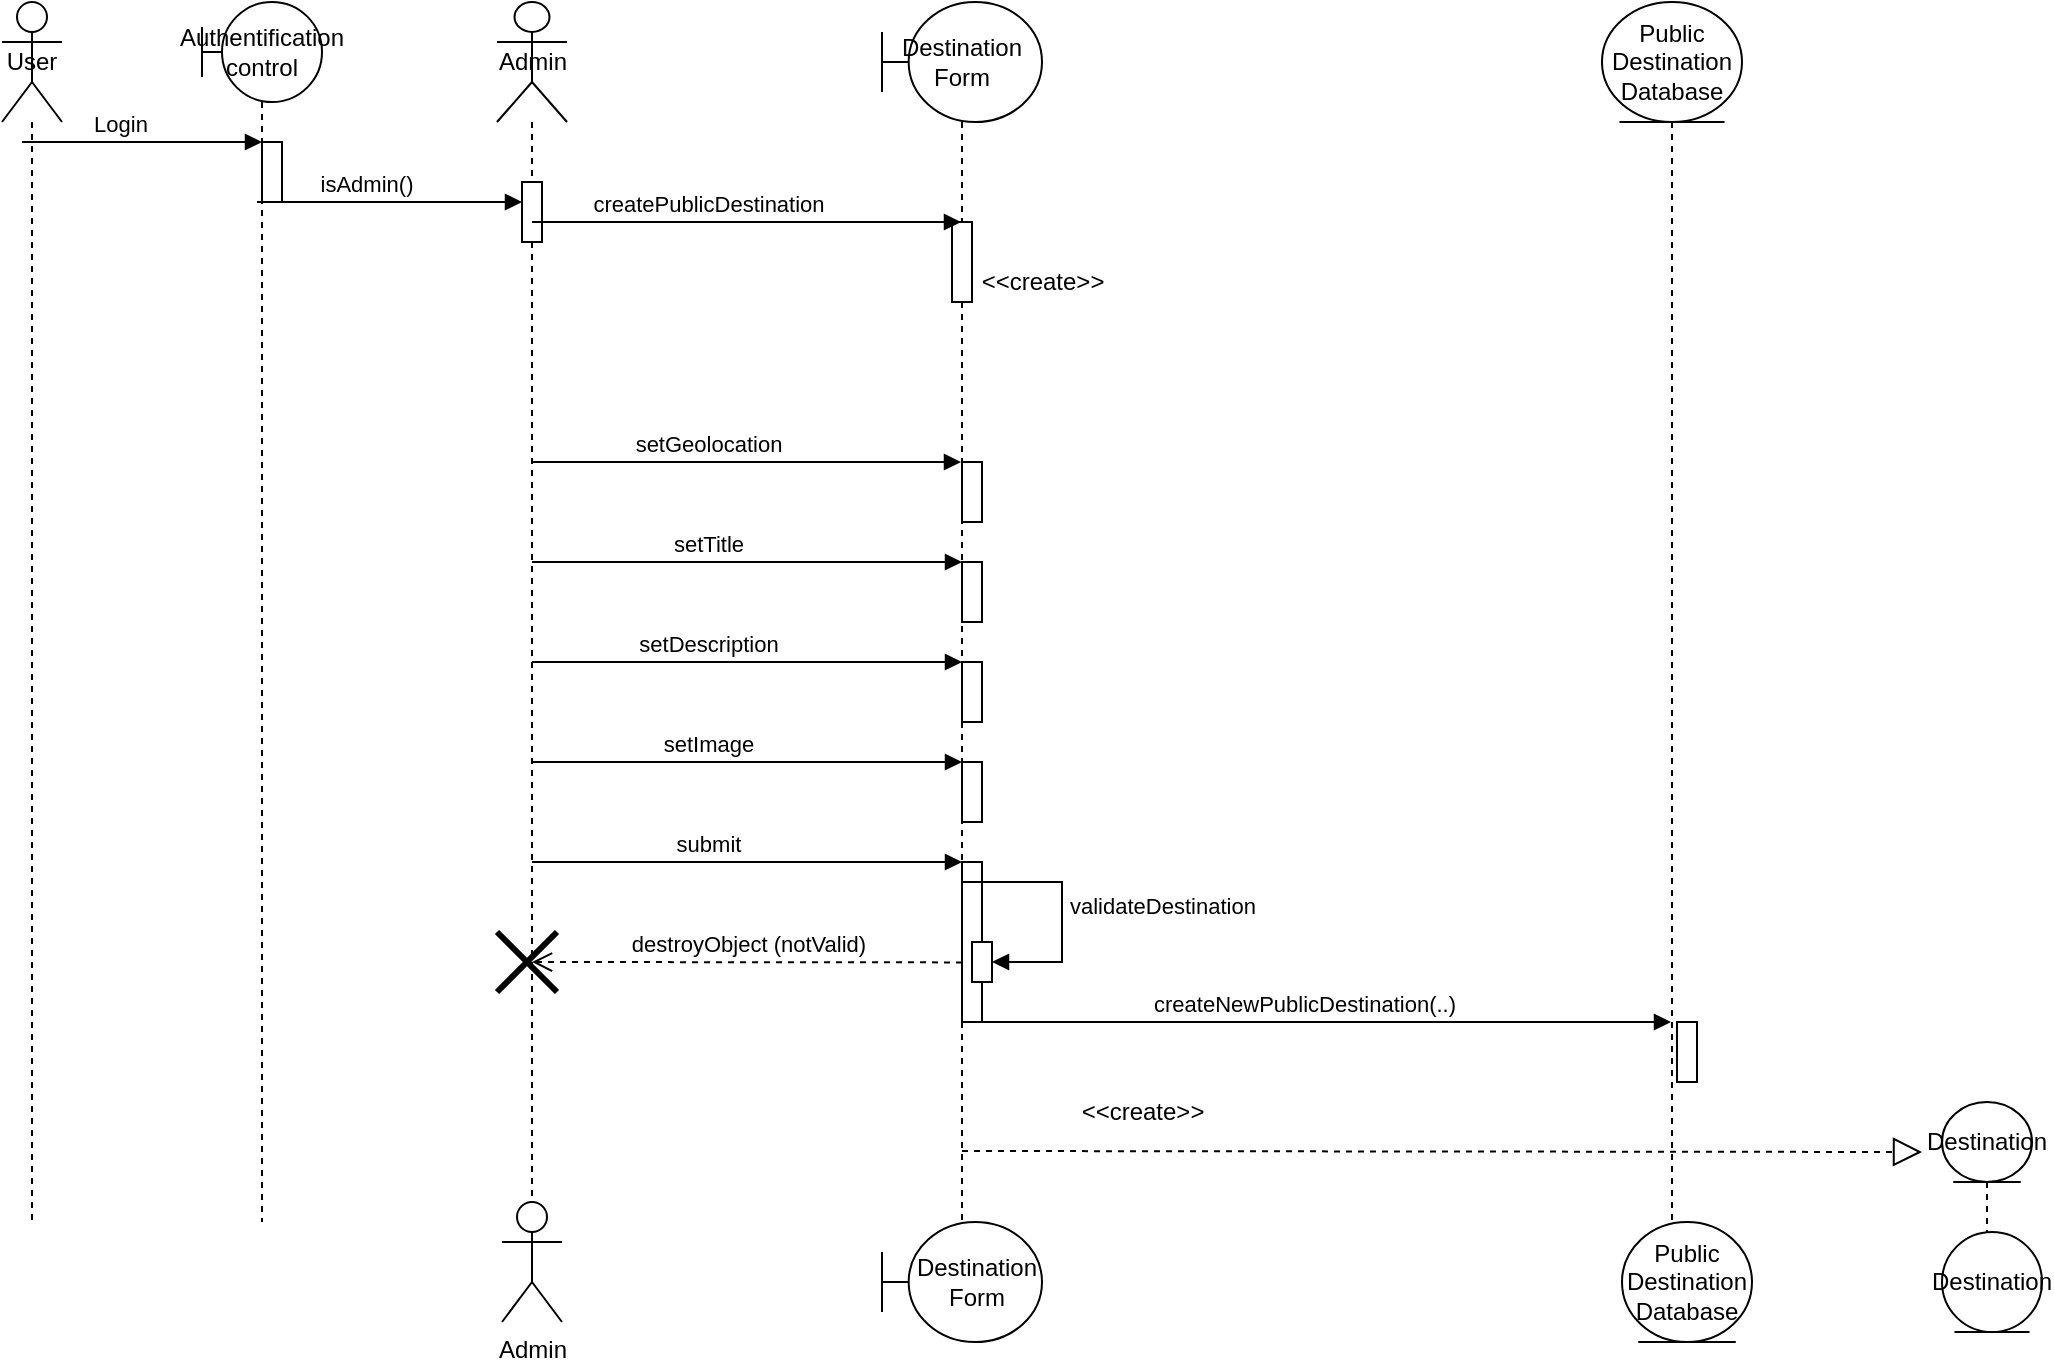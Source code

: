 <mxfile version="21.1.2" type="device">
  <diagram name="Page-1" id="aLbnn5nD4nmpR6Ko-jWS">
    <mxGraphModel dx="1679" dy="491" grid="1" gridSize="10" guides="1" tooltips="1" connect="1" arrows="1" fold="1" page="1" pageScale="1" pageWidth="850" pageHeight="1100" math="0" shadow="0">
      <root>
        <mxCell id="0" />
        <mxCell id="1" parent="0" />
        <mxCell id="1y3fWj2mB8MClri4n722-1" value="Admin" style="shape=umlActor;verticalLabelPosition=bottom;verticalAlign=top;html=1;" vertex="1" parent="1">
          <mxGeometry x="50" y="610" width="30" height="60" as="geometry" />
        </mxCell>
        <mxCell id="1y3fWj2mB8MClri4n722-2" value="Admin" style="shape=umlLifeline;perimeter=lifelinePerimeter;whiteSpace=wrap;html=1;container=1;dropTarget=0;collapsible=0;recursiveResize=0;outlineConnect=0;portConstraint=eastwest;newEdgeStyle={&quot;edgeStyle&quot;:&quot;elbowEdgeStyle&quot;,&quot;elbow&quot;:&quot;vertical&quot;,&quot;curved&quot;:0,&quot;rounded&quot;:0};participant=umlActor;size=60;" vertex="1" parent="1">
          <mxGeometry x="47.5" y="10" width="35" height="600" as="geometry" />
        </mxCell>
        <mxCell id="1y3fWj2mB8MClri4n722-60" value="" style="html=1;points=[];perimeter=orthogonalPerimeter;outlineConnect=0;targetShapes=umlLifeline;portConstraint=eastwest;newEdgeStyle={&quot;edgeStyle&quot;:&quot;elbowEdgeStyle&quot;,&quot;elbow&quot;:&quot;vertical&quot;,&quot;curved&quot;:0,&quot;rounded&quot;:0};" vertex="1" parent="1y3fWj2mB8MClri4n722-2">
          <mxGeometry x="12.5" y="90" width="10" height="30" as="geometry" />
        </mxCell>
        <mxCell id="1y3fWj2mB8MClri4n722-64" value="" style="shape=umlDestroy;whiteSpace=wrap;html=1;strokeWidth=3;targetShapes=umlLifeline;" vertex="1" parent="1y3fWj2mB8MClri4n722-2">
          <mxGeometry y="465" width="30" height="30" as="geometry" />
        </mxCell>
        <mxCell id="1y3fWj2mB8MClri4n722-5" value="Destination&lt;br&gt;Form" style="shape=umlBoundary;whiteSpace=wrap;html=1;" vertex="1" parent="1">
          <mxGeometry x="240" y="620" width="80" height="60" as="geometry" />
        </mxCell>
        <mxCell id="1y3fWj2mB8MClri4n722-6" value="Destination&lt;br&gt;Form" style="shape=umlLifeline;perimeter=lifelinePerimeter;whiteSpace=wrap;html=1;container=1;dropTarget=0;collapsible=0;recursiveResize=0;outlineConnect=0;portConstraint=eastwest;newEdgeStyle={&quot;edgeStyle&quot;:&quot;elbowEdgeStyle&quot;,&quot;elbow&quot;:&quot;vertical&quot;,&quot;curved&quot;:0,&quot;rounded&quot;:0};participant=umlBoundary;size=60;" vertex="1" parent="1">
          <mxGeometry x="240" y="10" width="80" height="610" as="geometry" />
        </mxCell>
        <mxCell id="1y3fWj2mB8MClri4n722-8" value="" style="html=1;points=[];perimeter=orthogonalPerimeter;outlineConnect=0;targetShapes=umlLifeline;portConstraint=eastwest;newEdgeStyle={&quot;edgeStyle&quot;:&quot;elbowEdgeStyle&quot;,&quot;elbow&quot;:&quot;vertical&quot;,&quot;curved&quot;:0,&quot;rounded&quot;:0};" vertex="1" parent="1y3fWj2mB8MClri4n722-6">
          <mxGeometry x="35" y="110" width="10" height="40" as="geometry" />
        </mxCell>
        <mxCell id="1y3fWj2mB8MClri4n722-23" value="" style="html=1;points=[];perimeter=orthogonalPerimeter;outlineConnect=0;targetShapes=umlLifeline;portConstraint=eastwest;newEdgeStyle={&quot;edgeStyle&quot;:&quot;elbowEdgeStyle&quot;,&quot;elbow&quot;:&quot;vertical&quot;,&quot;curved&quot;:0,&quot;rounded&quot;:0};" vertex="1" parent="1y3fWj2mB8MClri4n722-6">
          <mxGeometry x="40" y="280" width="10" height="30" as="geometry" />
        </mxCell>
        <mxCell id="1y3fWj2mB8MClri4n722-24" value="" style="html=1;points=[];perimeter=orthogonalPerimeter;outlineConnect=0;targetShapes=umlLifeline;portConstraint=eastwest;newEdgeStyle={&quot;edgeStyle&quot;:&quot;elbowEdgeStyle&quot;,&quot;elbow&quot;:&quot;vertical&quot;,&quot;curved&quot;:0,&quot;rounded&quot;:0};" vertex="1" parent="1y3fWj2mB8MClri4n722-6">
          <mxGeometry x="40" y="330" width="10" height="30" as="geometry" />
        </mxCell>
        <mxCell id="1y3fWj2mB8MClri4n722-25" value="" style="html=1;points=[];perimeter=orthogonalPerimeter;outlineConnect=0;targetShapes=umlLifeline;portConstraint=eastwest;newEdgeStyle={&quot;edgeStyle&quot;:&quot;elbowEdgeStyle&quot;,&quot;elbow&quot;:&quot;vertical&quot;,&quot;curved&quot;:0,&quot;rounded&quot;:0};" vertex="1" parent="1y3fWj2mB8MClri4n722-6">
          <mxGeometry x="40" y="430" width="10" height="80" as="geometry" />
        </mxCell>
        <mxCell id="1y3fWj2mB8MClri4n722-26" value="" style="html=1;points=[];perimeter=orthogonalPerimeter;outlineConnect=0;targetShapes=umlLifeline;portConstraint=eastwest;newEdgeStyle={&quot;edgeStyle&quot;:&quot;elbowEdgeStyle&quot;,&quot;elbow&quot;:&quot;vertical&quot;,&quot;curved&quot;:0,&quot;rounded&quot;:0};" vertex="1" parent="1y3fWj2mB8MClri4n722-6">
          <mxGeometry x="40" y="230" width="10" height="30" as="geometry" />
        </mxCell>
        <mxCell id="1y3fWj2mB8MClri4n722-34" value="" style="html=1;points=[];perimeter=orthogonalPerimeter;outlineConnect=0;targetShapes=umlLifeline;portConstraint=eastwest;newEdgeStyle={&quot;edgeStyle&quot;:&quot;elbowEdgeStyle&quot;,&quot;elbow&quot;:&quot;vertical&quot;,&quot;curved&quot;:0,&quot;rounded&quot;:0};" vertex="1" parent="1y3fWj2mB8MClri4n722-6">
          <mxGeometry x="40" y="380" width="10" height="30" as="geometry" />
        </mxCell>
        <mxCell id="1y3fWj2mB8MClri4n722-38" value="" style="html=1;points=[];perimeter=orthogonalPerimeter;outlineConnect=0;targetShapes=umlLifeline;portConstraint=eastwest;newEdgeStyle={&quot;edgeStyle&quot;:&quot;elbowEdgeStyle&quot;,&quot;elbow&quot;:&quot;vertical&quot;,&quot;curved&quot;:0,&quot;rounded&quot;:0};" vertex="1" parent="1y3fWj2mB8MClri4n722-6">
          <mxGeometry x="45" y="470" width="10" height="20" as="geometry" />
        </mxCell>
        <mxCell id="1y3fWj2mB8MClri4n722-39" value="validateDestination" style="html=1;align=left;spacingLeft=2;endArrow=block;rounded=0;edgeStyle=orthogonalEdgeStyle;curved=0;rounded=0;" edge="1" target="1y3fWj2mB8MClri4n722-38" parent="1y3fWj2mB8MClri4n722-6" source="1y3fWj2mB8MClri4n722-6">
          <mxGeometry x="-0.036" relative="1" as="geometry">
            <mxPoint x="110" y="440" as="sourcePoint" />
            <Array as="points">
              <mxPoint x="90" y="440" />
              <mxPoint x="90" y="480" />
            </Array>
            <mxPoint y="1" as="offset" />
          </mxGeometry>
        </mxCell>
        <mxCell id="1y3fWj2mB8MClri4n722-7" value="createPublicDestination" style="html=1;verticalAlign=bottom;endArrow=block;edgeStyle=elbowEdgeStyle;elbow=vertical;curved=0;rounded=0;" edge="1" parent="1" source="1y3fWj2mB8MClri4n722-2" target="1y3fWj2mB8MClri4n722-6">
          <mxGeometry x="-0.18" width="80" relative="1" as="geometry">
            <mxPoint x="60" y="150" as="sourcePoint" />
            <mxPoint x="140" y="120" as="targetPoint" />
            <Array as="points">
              <mxPoint x="100" y="120" />
            </Array>
            <mxPoint as="offset" />
          </mxGeometry>
        </mxCell>
        <mxCell id="1y3fWj2mB8MClri4n722-21" value="&amp;lt;&amp;lt;create&amp;gt;&amp;gt;" style="text;html=1;align=center;verticalAlign=middle;resizable=0;points=[];autosize=1;strokeColor=none;fillColor=none;" vertex="1" parent="1">
          <mxGeometry x="280" y="135" width="80" height="30" as="geometry" />
        </mxCell>
        <mxCell id="1y3fWj2mB8MClri4n722-22" value="setGeolocation" style="html=1;verticalAlign=bottom;endArrow=block;edgeStyle=elbowEdgeStyle;elbow=vertical;curved=0;rounded=0;" edge="1" parent="1" source="1y3fWj2mB8MClri4n722-2" target="1y3fWj2mB8MClri4n722-6">
          <mxGeometry x="-0.18" width="80" relative="1" as="geometry">
            <mxPoint x="60" y="280" as="sourcePoint" />
            <mxPoint x="140" y="280" as="targetPoint" />
            <Array as="points">
              <mxPoint x="120" y="240" />
              <mxPoint x="240" y="280" />
            </Array>
            <mxPoint as="offset" />
          </mxGeometry>
        </mxCell>
        <mxCell id="1y3fWj2mB8MClri4n722-27" value="setTitle" style="html=1;verticalAlign=bottom;endArrow=block;edgeStyle=elbowEdgeStyle;elbow=vertical;curved=0;rounded=0;" edge="1" parent="1">
          <mxGeometry x="-0.18" width="80" relative="1" as="geometry">
            <mxPoint x="65" y="290" as="sourcePoint" />
            <mxPoint x="280" y="290" as="targetPoint" />
            <Array as="points">
              <mxPoint x="120" y="290" />
              <mxPoint x="240" y="330" />
            </Array>
            <mxPoint as="offset" />
          </mxGeometry>
        </mxCell>
        <mxCell id="1y3fWj2mB8MClri4n722-28" value="setDescription" style="html=1;verticalAlign=bottom;endArrow=block;edgeStyle=elbowEdgeStyle;elbow=vertical;curved=0;rounded=0;" edge="1" parent="1">
          <mxGeometry x="-0.18" width="80" relative="1" as="geometry">
            <mxPoint x="65" y="340" as="sourcePoint" />
            <mxPoint x="280" y="340" as="targetPoint" />
            <Array as="points">
              <mxPoint x="120" y="340" />
              <mxPoint x="240" y="380" />
            </Array>
            <mxPoint as="offset" />
          </mxGeometry>
        </mxCell>
        <mxCell id="1y3fWj2mB8MClri4n722-29" value="submit" style="html=1;verticalAlign=bottom;endArrow=block;edgeStyle=elbowEdgeStyle;elbow=vertical;curved=0;rounded=0;" edge="1" parent="1">
          <mxGeometry x="-0.18" width="80" relative="1" as="geometry">
            <mxPoint x="65" y="440" as="sourcePoint" />
            <mxPoint x="280" y="440" as="targetPoint" />
            <Array as="points">
              <mxPoint x="120" y="440" />
              <mxPoint x="240" y="480" />
            </Array>
            <mxPoint as="offset" />
          </mxGeometry>
        </mxCell>
        <mxCell id="1y3fWj2mB8MClri4n722-31" value="createNewPublicDestination(..)" style="html=1;verticalAlign=bottom;endArrow=block;edgeStyle=elbowEdgeStyle;elbow=vertical;curved=0;rounded=0;" edge="1" parent="1" target="1y3fWj2mB8MClri4n722-41">
          <mxGeometry x="-0.067" width="80" relative="1" as="geometry">
            <mxPoint x="290" y="520" as="sourcePoint" />
            <mxPoint x="490" y="520" as="targetPoint" />
            <Array as="points">
              <mxPoint x="345" y="520" />
              <mxPoint x="465" y="560" />
            </Array>
            <mxPoint as="offset" />
          </mxGeometry>
        </mxCell>
        <mxCell id="1y3fWj2mB8MClri4n722-33" value="setImage" style="html=1;verticalAlign=bottom;endArrow=block;edgeStyle=elbowEdgeStyle;elbow=vertical;curved=0;rounded=0;" edge="1" parent="1">
          <mxGeometry x="-0.18" width="80" relative="1" as="geometry">
            <mxPoint x="65" y="390" as="sourcePoint" />
            <mxPoint x="280" y="390" as="targetPoint" />
            <Array as="points">
              <mxPoint x="120" y="390" />
              <mxPoint x="240" y="430" />
            </Array>
            <mxPoint as="offset" />
          </mxGeometry>
        </mxCell>
        <mxCell id="1y3fWj2mB8MClri4n722-41" value="Public&lt;br&gt;Destination Database" style="shape=umlLifeline;perimeter=lifelinePerimeter;whiteSpace=wrap;html=1;container=1;dropTarget=0;collapsible=0;recursiveResize=0;outlineConnect=0;portConstraint=eastwest;newEdgeStyle={&quot;edgeStyle&quot;:&quot;elbowEdgeStyle&quot;,&quot;elbow&quot;:&quot;vertical&quot;,&quot;curved&quot;:0,&quot;rounded&quot;:0};participant=umlEntity;size=60;" vertex="1" parent="1">
          <mxGeometry x="600" y="10" width="70" height="610" as="geometry" />
        </mxCell>
        <mxCell id="1y3fWj2mB8MClri4n722-61" value="" style="html=1;points=[];perimeter=orthogonalPerimeter;outlineConnect=0;targetShapes=umlLifeline;portConstraint=eastwest;newEdgeStyle={&quot;edgeStyle&quot;:&quot;elbowEdgeStyle&quot;,&quot;elbow&quot;:&quot;vertical&quot;,&quot;curved&quot;:0,&quot;rounded&quot;:0};" vertex="1" parent="1y3fWj2mB8MClri4n722-41">
          <mxGeometry x="37.5" y="510" width="10" height="30" as="geometry" />
        </mxCell>
        <mxCell id="1y3fWj2mB8MClri4n722-42" value="Public Destination Database" style="ellipse;shape=umlEntity;whiteSpace=wrap;html=1;" vertex="1" parent="1">
          <mxGeometry x="610" y="620" width="65" height="60" as="geometry" />
        </mxCell>
        <mxCell id="1y3fWj2mB8MClri4n722-43" value="&amp;lt;&amp;lt;create&amp;gt;&amp;gt;" style="text;html=1;align=center;verticalAlign=middle;resizable=0;points=[];autosize=1;strokeColor=none;fillColor=none;" vertex="1" parent="1">
          <mxGeometry x="330" y="550" width="80" height="30" as="geometry" />
        </mxCell>
        <mxCell id="1y3fWj2mB8MClri4n722-44" value="Destination" style="ellipse;shape=umlEntity;whiteSpace=wrap;html=1;" vertex="1" parent="1">
          <mxGeometry x="770" y="625" width="50" height="50" as="geometry" />
        </mxCell>
        <mxCell id="1y3fWj2mB8MClri4n722-46" value="" style="endArrow=block;dashed=1;endFill=0;endSize=12;html=1;rounded=0;" edge="1" parent="1">
          <mxGeometry width="160" relative="1" as="geometry">
            <mxPoint x="280" y="584.5" as="sourcePoint" />
            <mxPoint x="760" y="585" as="targetPoint" />
          </mxGeometry>
        </mxCell>
        <mxCell id="1y3fWj2mB8MClri4n722-47" value="Destination" style="shape=umlLifeline;perimeter=lifelinePerimeter;whiteSpace=wrap;html=1;container=1;dropTarget=0;collapsible=0;recursiveResize=0;outlineConnect=0;portConstraint=eastwest;newEdgeStyle={&quot;edgeStyle&quot;:&quot;elbowEdgeStyle&quot;,&quot;elbow&quot;:&quot;vertical&quot;,&quot;curved&quot;:0,&quot;rounded&quot;:0};participant=umlEntity;" vertex="1" parent="1">
          <mxGeometry x="770" y="560" width="45" height="65" as="geometry" />
        </mxCell>
        <mxCell id="1y3fWj2mB8MClri4n722-52" value="User" style="shape=umlLifeline;perimeter=lifelinePerimeter;whiteSpace=wrap;html=1;container=1;dropTarget=0;collapsible=0;recursiveResize=0;outlineConnect=0;portConstraint=eastwest;newEdgeStyle={&quot;edgeStyle&quot;:&quot;elbowEdgeStyle&quot;,&quot;elbow&quot;:&quot;vertical&quot;,&quot;curved&quot;:0,&quot;rounded&quot;:0};participant=umlActor;size=60;" vertex="1" parent="1">
          <mxGeometry x="-200" y="10" width="30" height="610" as="geometry" />
        </mxCell>
        <mxCell id="1y3fWj2mB8MClri4n722-54" value="Authentification control" style="shape=umlLifeline;perimeter=lifelinePerimeter;whiteSpace=wrap;html=1;container=1;dropTarget=0;collapsible=0;recursiveResize=0;outlineConnect=0;portConstraint=eastwest;newEdgeStyle={&quot;edgeStyle&quot;:&quot;elbowEdgeStyle&quot;,&quot;elbow&quot;:&quot;vertical&quot;,&quot;curved&quot;:0,&quot;rounded&quot;:0};participant=umlBoundary;size=50;" vertex="1" parent="1">
          <mxGeometry x="-100" y="10" width="60" height="610" as="geometry" />
        </mxCell>
        <mxCell id="1y3fWj2mB8MClri4n722-58" value="" style="html=1;points=[];perimeter=orthogonalPerimeter;outlineConnect=0;targetShapes=umlLifeline;portConstraint=eastwest;newEdgeStyle={&quot;edgeStyle&quot;:&quot;elbowEdgeStyle&quot;,&quot;elbow&quot;:&quot;vertical&quot;,&quot;curved&quot;:0,&quot;rounded&quot;:0};" vertex="1" parent="1y3fWj2mB8MClri4n722-54">
          <mxGeometry x="30" y="70" width="10" height="30" as="geometry" />
        </mxCell>
        <mxCell id="1y3fWj2mB8MClri4n722-57" value="Login" style="html=1;verticalAlign=bottom;endArrow=block;edgeStyle=elbowEdgeStyle;elbow=vertical;curved=0;rounded=0;" edge="1" parent="1">
          <mxGeometry x="-0.18" width="80" relative="1" as="geometry">
            <mxPoint x="-190" y="80" as="sourcePoint" />
            <mxPoint x="-70" y="80" as="targetPoint" />
            <Array as="points">
              <mxPoint x="-154" y="80" />
            </Array>
            <mxPoint as="offset" />
          </mxGeometry>
        </mxCell>
        <mxCell id="1y3fWj2mB8MClri4n722-59" value="isAdmin()" style="html=1;verticalAlign=bottom;endArrow=block;edgeStyle=elbowEdgeStyle;elbow=vertical;curved=0;rounded=0;" edge="1" parent="1" target="1y3fWj2mB8MClri4n722-60">
          <mxGeometry x="-0.18" width="80" relative="1" as="geometry">
            <mxPoint x="-72.5" y="110" as="sourcePoint" />
            <mxPoint x="47.5" y="110" as="targetPoint" />
            <Array as="points">
              <mxPoint x="-36.5" y="110" />
            </Array>
            <mxPoint as="offset" />
          </mxGeometry>
        </mxCell>
        <mxCell id="1y3fWj2mB8MClri4n722-63" value="destroyObject (notValid)" style="html=1;verticalAlign=bottom;endArrow=open;dashed=1;endSize=8;edgeStyle=elbowEdgeStyle;elbow=vertical;curved=0;rounded=0;" edge="1" parent="1" target="1y3fWj2mB8MClri4n722-2">
          <mxGeometry relative="1" as="geometry">
            <mxPoint x="280" y="490.2" as="sourcePoint" />
            <mxPoint x="90" y="491" as="targetPoint" />
          </mxGeometry>
        </mxCell>
      </root>
    </mxGraphModel>
  </diagram>
</mxfile>
